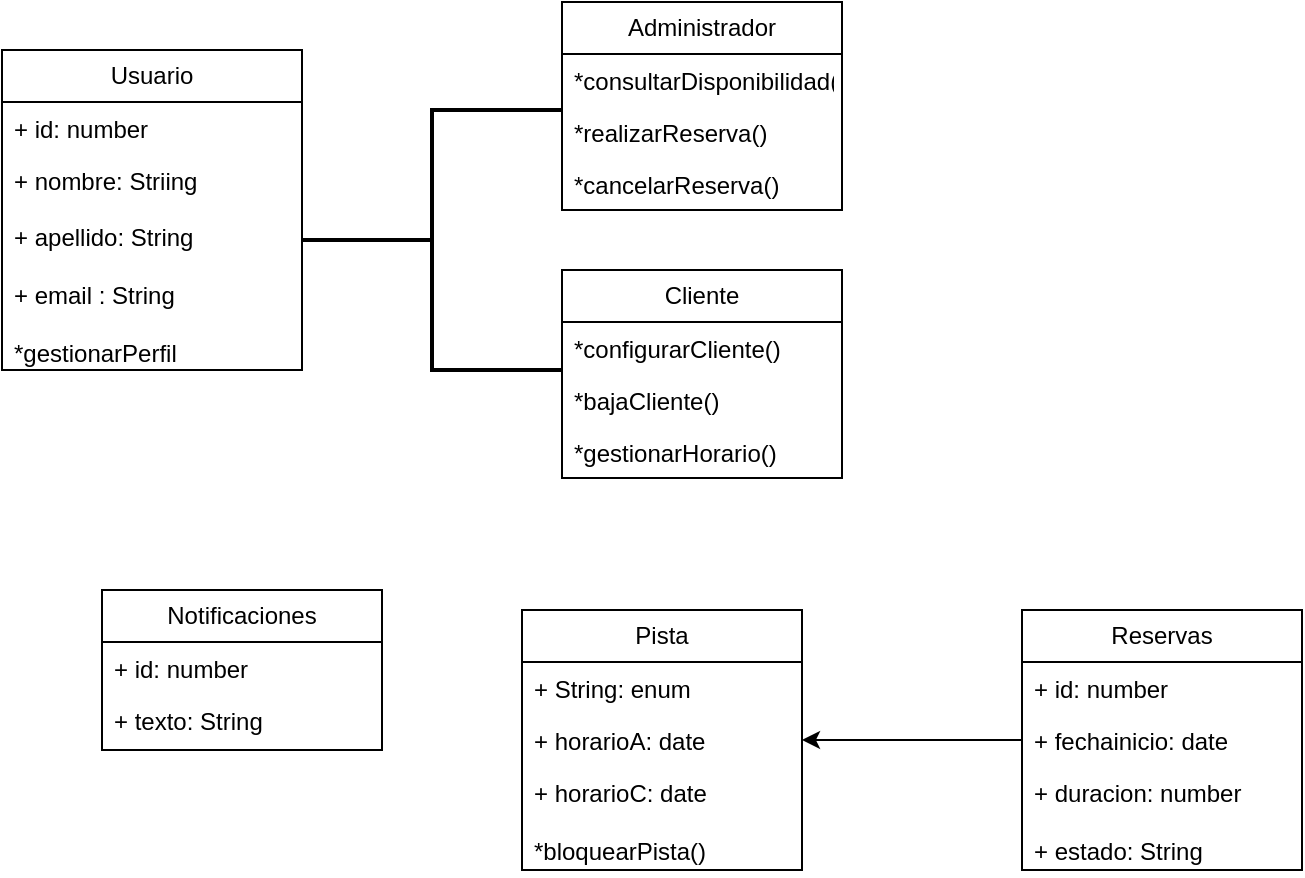 <mxfile version="26.2.9">
  <diagram name="Página-1" id="SWJjVnNjLcOgqsE8iqpZ">
    <mxGraphModel dx="1044" dy="1696" grid="1" gridSize="10" guides="1" tooltips="1" connect="1" arrows="1" fold="1" page="1" pageScale="1" pageWidth="827" pageHeight="1169" math="0" shadow="0">
      <root>
        <mxCell id="0" />
        <mxCell id="1" parent="0" />
        <mxCell id="ZYAo1rwfhAxbbQB38QUY-1" value="Cliente" style="swimlane;fontStyle=0;childLayout=stackLayout;horizontal=1;startSize=26;fillColor=none;horizontalStack=0;resizeParent=1;resizeParentMax=0;resizeLast=0;collapsible=1;marginBottom=0;whiteSpace=wrap;html=1;" parent="1" vertex="1">
          <mxGeometry x="350" y="30" width="140" height="104" as="geometry">
            <mxRectangle x="70" y="70" width="80" height="30" as="alternateBounds" />
          </mxGeometry>
        </mxCell>
        <mxCell id="ZYAo1rwfhAxbbQB38QUY-2" value="*configurarCliente()" style="text;strokeColor=none;fillColor=none;align=left;verticalAlign=top;spacingLeft=4;spacingRight=4;overflow=hidden;rotatable=0;points=[[0,0.5],[1,0.5]];portConstraint=eastwest;whiteSpace=wrap;html=1;" parent="ZYAo1rwfhAxbbQB38QUY-1" vertex="1">
          <mxGeometry y="26" width="140" height="26" as="geometry" />
        </mxCell>
        <mxCell id="ZYAo1rwfhAxbbQB38QUY-3" value="*bajaCliente()" style="text;strokeColor=none;fillColor=none;align=left;verticalAlign=top;spacingLeft=4;spacingRight=4;overflow=hidden;rotatable=0;points=[[0,0.5],[1,0.5]];portConstraint=eastwest;whiteSpace=wrap;html=1;" parent="ZYAo1rwfhAxbbQB38QUY-1" vertex="1">
          <mxGeometry y="52" width="140" height="26" as="geometry" />
        </mxCell>
        <mxCell id="ZYAo1rwfhAxbbQB38QUY-4" value="*gestionarHorario()" style="text;strokeColor=none;fillColor=none;align=left;verticalAlign=top;spacingLeft=4;spacingRight=4;overflow=hidden;rotatable=0;points=[[0,0.5],[1,0.5]];portConstraint=eastwest;whiteSpace=wrap;html=1;" parent="ZYAo1rwfhAxbbQB38QUY-1" vertex="1">
          <mxGeometry y="78" width="140" height="26" as="geometry" />
        </mxCell>
        <mxCell id="FxQJKJ5ioGngU9ELd-fW-1" value="Administrador" style="swimlane;fontStyle=0;childLayout=stackLayout;horizontal=1;startSize=26;fillColor=none;horizontalStack=0;resizeParent=1;resizeParentMax=0;resizeLast=0;collapsible=1;marginBottom=0;whiteSpace=wrap;html=1;" vertex="1" parent="1">
          <mxGeometry x="350" y="-104" width="140" height="104" as="geometry" />
        </mxCell>
        <mxCell id="FxQJKJ5ioGngU9ELd-fW-2" value="*consultarDisponibilidad()" style="text;strokeColor=none;fillColor=none;align=left;verticalAlign=top;spacingLeft=4;spacingRight=4;overflow=hidden;rotatable=0;points=[[0,0.5],[1,0.5]];portConstraint=eastwest;whiteSpace=wrap;html=1;" vertex="1" parent="FxQJKJ5ioGngU9ELd-fW-1">
          <mxGeometry y="26" width="140" height="26" as="geometry" />
        </mxCell>
        <mxCell id="FxQJKJ5ioGngU9ELd-fW-3" value="*realizarReserva()" style="text;strokeColor=none;fillColor=none;align=left;verticalAlign=top;spacingLeft=4;spacingRight=4;overflow=hidden;rotatable=0;points=[[0,0.5],[1,0.5]];portConstraint=eastwest;whiteSpace=wrap;html=1;" vertex="1" parent="FxQJKJ5ioGngU9ELd-fW-1">
          <mxGeometry y="52" width="140" height="26" as="geometry" />
        </mxCell>
        <mxCell id="FxQJKJ5ioGngU9ELd-fW-4" value="*cancelarReserva()" style="text;strokeColor=none;fillColor=none;align=left;verticalAlign=top;spacingLeft=4;spacingRight=4;overflow=hidden;rotatable=0;points=[[0,0.5],[1,0.5]];portConstraint=eastwest;whiteSpace=wrap;html=1;" vertex="1" parent="FxQJKJ5ioGngU9ELd-fW-1">
          <mxGeometry y="78" width="140" height="26" as="geometry" />
        </mxCell>
        <mxCell id="FxQJKJ5ioGngU9ELd-fW-5" value="Usuario" style="swimlane;fontStyle=0;childLayout=stackLayout;horizontal=1;startSize=26;fillColor=none;horizontalStack=0;resizeParent=1;resizeParentMax=0;resizeLast=0;collapsible=1;marginBottom=0;whiteSpace=wrap;html=1;" vertex="1" parent="1">
          <mxGeometry x="70" y="-80" width="150" height="160" as="geometry" />
        </mxCell>
        <mxCell id="FxQJKJ5ioGngU9ELd-fW-6" value="+ id: number&lt;span style=&quot;white-space: pre;&quot;&gt;&#x9;&lt;/span&gt;" style="text;strokeColor=none;fillColor=none;align=left;verticalAlign=top;spacingLeft=4;spacingRight=4;overflow=hidden;rotatable=0;points=[[0,0.5],[1,0.5]];portConstraint=eastwest;whiteSpace=wrap;html=1;" vertex="1" parent="FxQJKJ5ioGngU9ELd-fW-5">
          <mxGeometry y="26" width="150" height="26" as="geometry" />
        </mxCell>
        <mxCell id="FxQJKJ5ioGngU9ELd-fW-7" value="+ nombre: Striing" style="text;strokeColor=none;fillColor=none;align=left;verticalAlign=top;spacingLeft=4;spacingRight=4;overflow=hidden;rotatable=0;points=[[0,0.5],[1,0.5]];portConstraint=eastwest;whiteSpace=wrap;html=1;" vertex="1" parent="FxQJKJ5ioGngU9ELd-fW-5">
          <mxGeometry y="52" width="150" height="108" as="geometry" />
        </mxCell>
        <mxCell id="FxQJKJ5ioGngU9ELd-fW-9" value="Notificaciones" style="swimlane;fontStyle=0;childLayout=stackLayout;horizontal=1;startSize=26;fillColor=none;horizontalStack=0;resizeParent=1;resizeParentMax=0;resizeLast=0;collapsible=1;marginBottom=0;whiteSpace=wrap;html=1;" vertex="1" parent="1">
          <mxGeometry x="120" y="190" width="140" height="80" as="geometry" />
        </mxCell>
        <mxCell id="FxQJKJ5ioGngU9ELd-fW-10" value="+ id: number" style="text;strokeColor=none;fillColor=none;align=left;verticalAlign=top;spacingLeft=4;spacingRight=4;overflow=hidden;rotatable=0;points=[[0,0.5],[1,0.5]];portConstraint=eastwest;whiteSpace=wrap;html=1;" vertex="1" parent="FxQJKJ5ioGngU9ELd-fW-9">
          <mxGeometry y="26" width="140" height="26" as="geometry" />
        </mxCell>
        <mxCell id="FxQJKJ5ioGngU9ELd-fW-11" value="+ texto: String" style="text;strokeColor=none;fillColor=none;align=left;verticalAlign=top;spacingLeft=4;spacingRight=4;overflow=hidden;rotatable=0;points=[[0,0.5],[1,0.5]];portConstraint=eastwest;whiteSpace=wrap;html=1;" vertex="1" parent="FxQJKJ5ioGngU9ELd-fW-9">
          <mxGeometry y="52" width="140" height="26" as="geometry" />
        </mxCell>
        <mxCell id="FxQJKJ5ioGngU9ELd-fW-12" value="+ field: type" style="text;strokeColor=none;fillColor=none;align=left;verticalAlign=top;spacingLeft=4;spacingRight=4;overflow=hidden;rotatable=0;points=[[0,0.5],[1,0.5]];portConstraint=eastwest;whiteSpace=wrap;html=1;" vertex="1" parent="FxQJKJ5ioGngU9ELd-fW-9">
          <mxGeometry y="78" width="140" height="2" as="geometry" />
        </mxCell>
        <mxCell id="FxQJKJ5ioGngU9ELd-fW-13" value="Pista" style="swimlane;fontStyle=0;childLayout=stackLayout;horizontal=1;startSize=26;fillColor=none;horizontalStack=0;resizeParent=1;resizeParentMax=0;resizeLast=0;collapsible=1;marginBottom=0;whiteSpace=wrap;html=1;" vertex="1" parent="1">
          <mxGeometry x="330" y="200" width="140" height="130" as="geometry" />
        </mxCell>
        <mxCell id="FxQJKJ5ioGngU9ELd-fW-14" value="+ String: enum" style="text;strokeColor=none;fillColor=none;align=left;verticalAlign=top;spacingLeft=4;spacingRight=4;overflow=hidden;rotatable=0;points=[[0,0.5],[1,0.5]];portConstraint=eastwest;whiteSpace=wrap;html=1;" vertex="1" parent="FxQJKJ5ioGngU9ELd-fW-13">
          <mxGeometry y="26" width="140" height="26" as="geometry" />
        </mxCell>
        <mxCell id="FxQJKJ5ioGngU9ELd-fW-15" value="+ horarioA: date" style="text;strokeColor=none;fillColor=none;align=left;verticalAlign=top;spacingLeft=4;spacingRight=4;overflow=hidden;rotatable=0;points=[[0,0.5],[1,0.5]];portConstraint=eastwest;whiteSpace=wrap;html=1;" vertex="1" parent="FxQJKJ5ioGngU9ELd-fW-13">
          <mxGeometry y="52" width="140" height="26" as="geometry" />
        </mxCell>
        <mxCell id="FxQJKJ5ioGngU9ELd-fW-16" value="+ horarioC: date&lt;div&gt;&lt;br&gt;&lt;/div&gt;&lt;div&gt;*bloquearPista()&lt;/div&gt;" style="text;strokeColor=none;fillColor=none;align=left;verticalAlign=top;spacingLeft=4;spacingRight=4;overflow=hidden;rotatable=0;points=[[0,0.5],[1,0.5]];portConstraint=eastwest;whiteSpace=wrap;html=1;" vertex="1" parent="FxQJKJ5ioGngU9ELd-fW-13">
          <mxGeometry y="78" width="140" height="52" as="geometry" />
        </mxCell>
        <mxCell id="FxQJKJ5ioGngU9ELd-fW-17" value="Reservas" style="swimlane;fontStyle=0;childLayout=stackLayout;horizontal=1;startSize=26;fillColor=none;horizontalStack=0;resizeParent=1;resizeParentMax=0;resizeLast=0;collapsible=1;marginBottom=0;whiteSpace=wrap;html=1;" vertex="1" parent="1">
          <mxGeometry x="580" y="200" width="140" height="130" as="geometry" />
        </mxCell>
        <mxCell id="FxQJKJ5ioGngU9ELd-fW-18" value="+ id: number" style="text;strokeColor=none;fillColor=none;align=left;verticalAlign=top;spacingLeft=4;spacingRight=4;overflow=hidden;rotatable=0;points=[[0,0.5],[1,0.5]];portConstraint=eastwest;whiteSpace=wrap;html=1;" vertex="1" parent="FxQJKJ5ioGngU9ELd-fW-17">
          <mxGeometry y="26" width="140" height="26" as="geometry" />
        </mxCell>
        <mxCell id="FxQJKJ5ioGngU9ELd-fW-19" value="+ fechainicio: date" style="text;strokeColor=none;fillColor=none;align=left;verticalAlign=top;spacingLeft=4;spacingRight=4;overflow=hidden;rotatable=0;points=[[0,0.5],[1,0.5]];portConstraint=eastwest;whiteSpace=wrap;html=1;" vertex="1" parent="FxQJKJ5ioGngU9ELd-fW-17">
          <mxGeometry y="52" width="140" height="26" as="geometry" />
        </mxCell>
        <mxCell id="FxQJKJ5ioGngU9ELd-fW-20" value="+ duracion: number&lt;div&gt;&lt;br&gt;&lt;/div&gt;&lt;div&gt;+ estado: String&lt;/div&gt;" style="text;strokeColor=none;fillColor=none;align=left;verticalAlign=top;spacingLeft=4;spacingRight=4;overflow=hidden;rotatable=0;points=[[0,0.5],[1,0.5]];portConstraint=eastwest;whiteSpace=wrap;html=1;" vertex="1" parent="FxQJKJ5ioGngU9ELd-fW-17">
          <mxGeometry y="78" width="140" height="52" as="geometry" />
        </mxCell>
        <mxCell id="FxQJKJ5ioGngU9ELd-fW-22" value="" style="strokeWidth=2;html=1;shape=mxgraph.flowchart.annotation_2;align=left;labelPosition=right;pointerEvents=1;" vertex="1" parent="1">
          <mxGeometry x="220" y="-50" width="130" height="130" as="geometry" />
        </mxCell>
        <mxCell id="FxQJKJ5ioGngU9ELd-fW-8" value="+ apellido: String&lt;div&gt;&lt;div&gt;&lt;br&gt;&lt;/div&gt;&lt;div&gt;+ email : String&lt;/div&gt;&lt;div&gt;&lt;br&gt;&lt;/div&gt;&lt;div&gt;*gestionarPerfil&lt;/div&gt;&lt;/div&gt;" style="text;strokeColor=none;fillColor=none;align=left;verticalAlign=top;spacingLeft=4;spacingRight=4;overflow=hidden;rotatable=0;points=[[0,0.5],[1,0.5]];portConstraint=eastwest;whiteSpace=wrap;html=1;" vertex="1" parent="1">
          <mxGeometry x="70" width="140" height="82" as="geometry" />
        </mxCell>
        <mxCell id="FxQJKJ5ioGngU9ELd-fW-23" style="edgeStyle=orthogonalEdgeStyle;rounded=0;orthogonalLoop=1;jettySize=auto;html=1;exitX=0;exitY=0.5;exitDx=0;exitDy=0;entryX=1;entryY=0.5;entryDx=0;entryDy=0;" edge="1" parent="1" source="FxQJKJ5ioGngU9ELd-fW-19" target="FxQJKJ5ioGngU9ELd-fW-15">
          <mxGeometry relative="1" as="geometry" />
        </mxCell>
      </root>
    </mxGraphModel>
  </diagram>
</mxfile>
